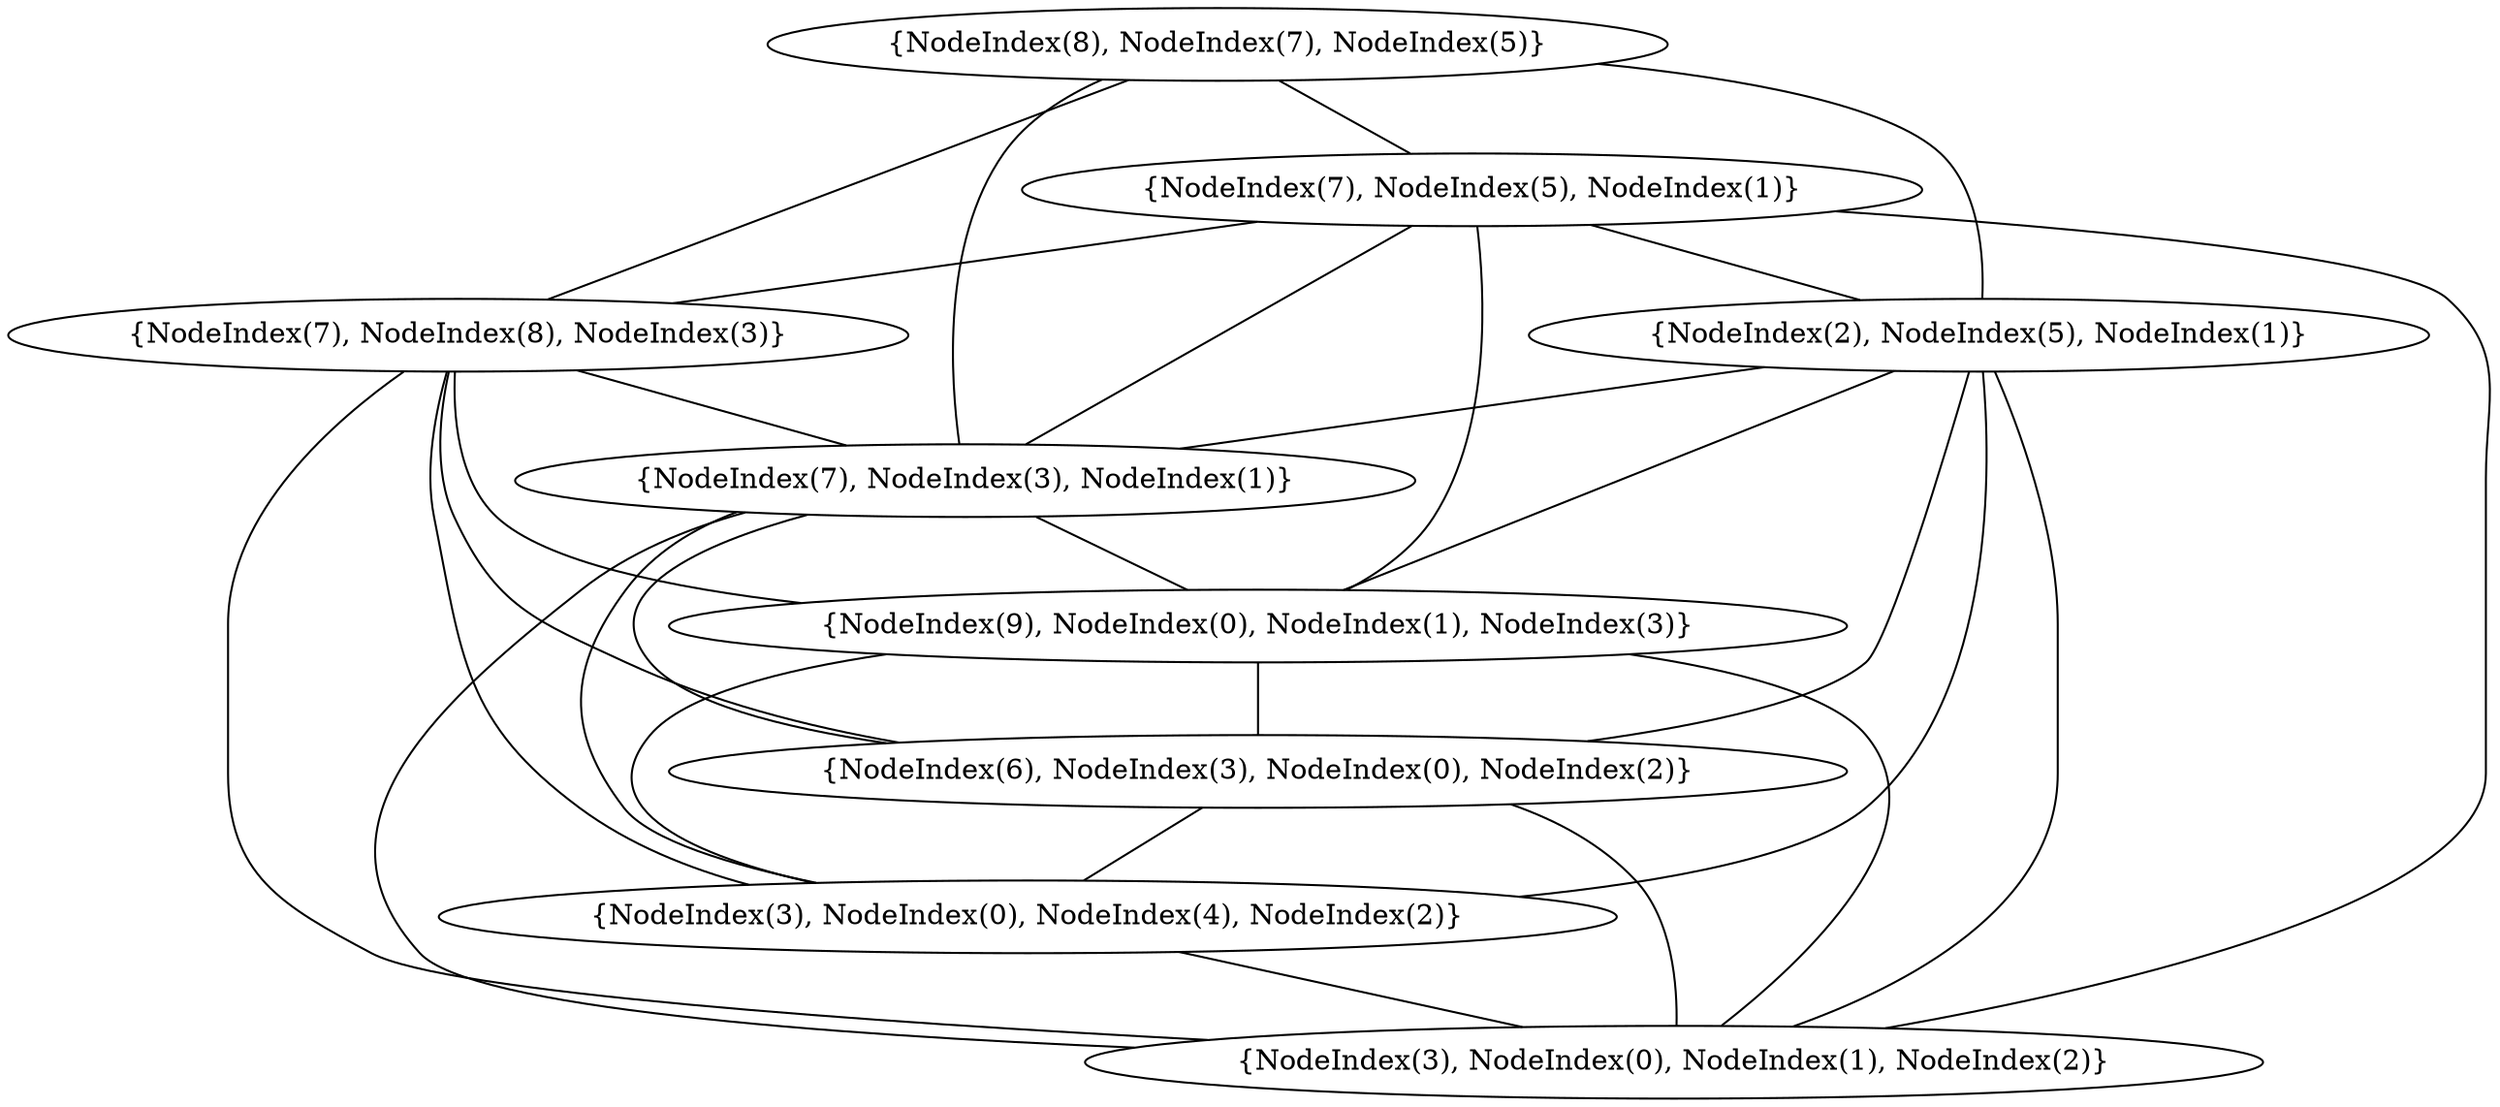 graph {
    0 [ label = "{NodeIndex(3), NodeIndex(0), NodeIndex(1), NodeIndex(2)}" ]
    1 [ label = "{NodeIndex(3), NodeIndex(0), NodeIndex(4), NodeIndex(2)}" ]
    2 [ label = "{NodeIndex(6), NodeIndex(3), NodeIndex(0), NodeIndex(2)}" ]
    3 [ label = "{NodeIndex(9), NodeIndex(0), NodeIndex(1), NodeIndex(3)}" ]
    4 [ label = "{NodeIndex(7), NodeIndex(3), NodeIndex(1)}" ]
    5 [ label = "{NodeIndex(7), NodeIndex(8), NodeIndex(3)}" ]
    6 [ label = "{NodeIndex(2), NodeIndex(5), NodeIndex(1)}" ]
    7 [ label = "{NodeIndex(7), NodeIndex(5), NodeIndex(1)}" ]
    8 [ label = "{NodeIndex(8), NodeIndex(7), NodeIndex(5)}" ]
    1 -- 0 [ ]
    2 -- 0 [ ]
    2 -- 1 [ ]
    3 -- 0 [ ]
    3 -- 1 [ ]
    3 -- 2 [ ]
    4 -- 0 [ ]
    4 -- 1 [ ]
    4 -- 2 [ ]
    4 -- 3 [ ]
    5 -- 0 [ ]
    5 -- 1 [ ]
    5 -- 2 [ ]
    5 -- 3 [ ]
    5 -- 4 [ ]
    6 -- 0 [ ]
    6 -- 1 [ ]
    6 -- 2 [ ]
    6 -- 3 [ ]
    6 -- 4 [ ]
    7 -- 0 [ ]
    7 -- 3 [ ]
    7 -- 4 [ ]
    7 -- 5 [ ]
    7 -- 6 [ ]
    8 -- 4 [ ]
    8 -- 5 [ ]
    8 -- 6 [ ]
    8 -- 7 [ ]
}
